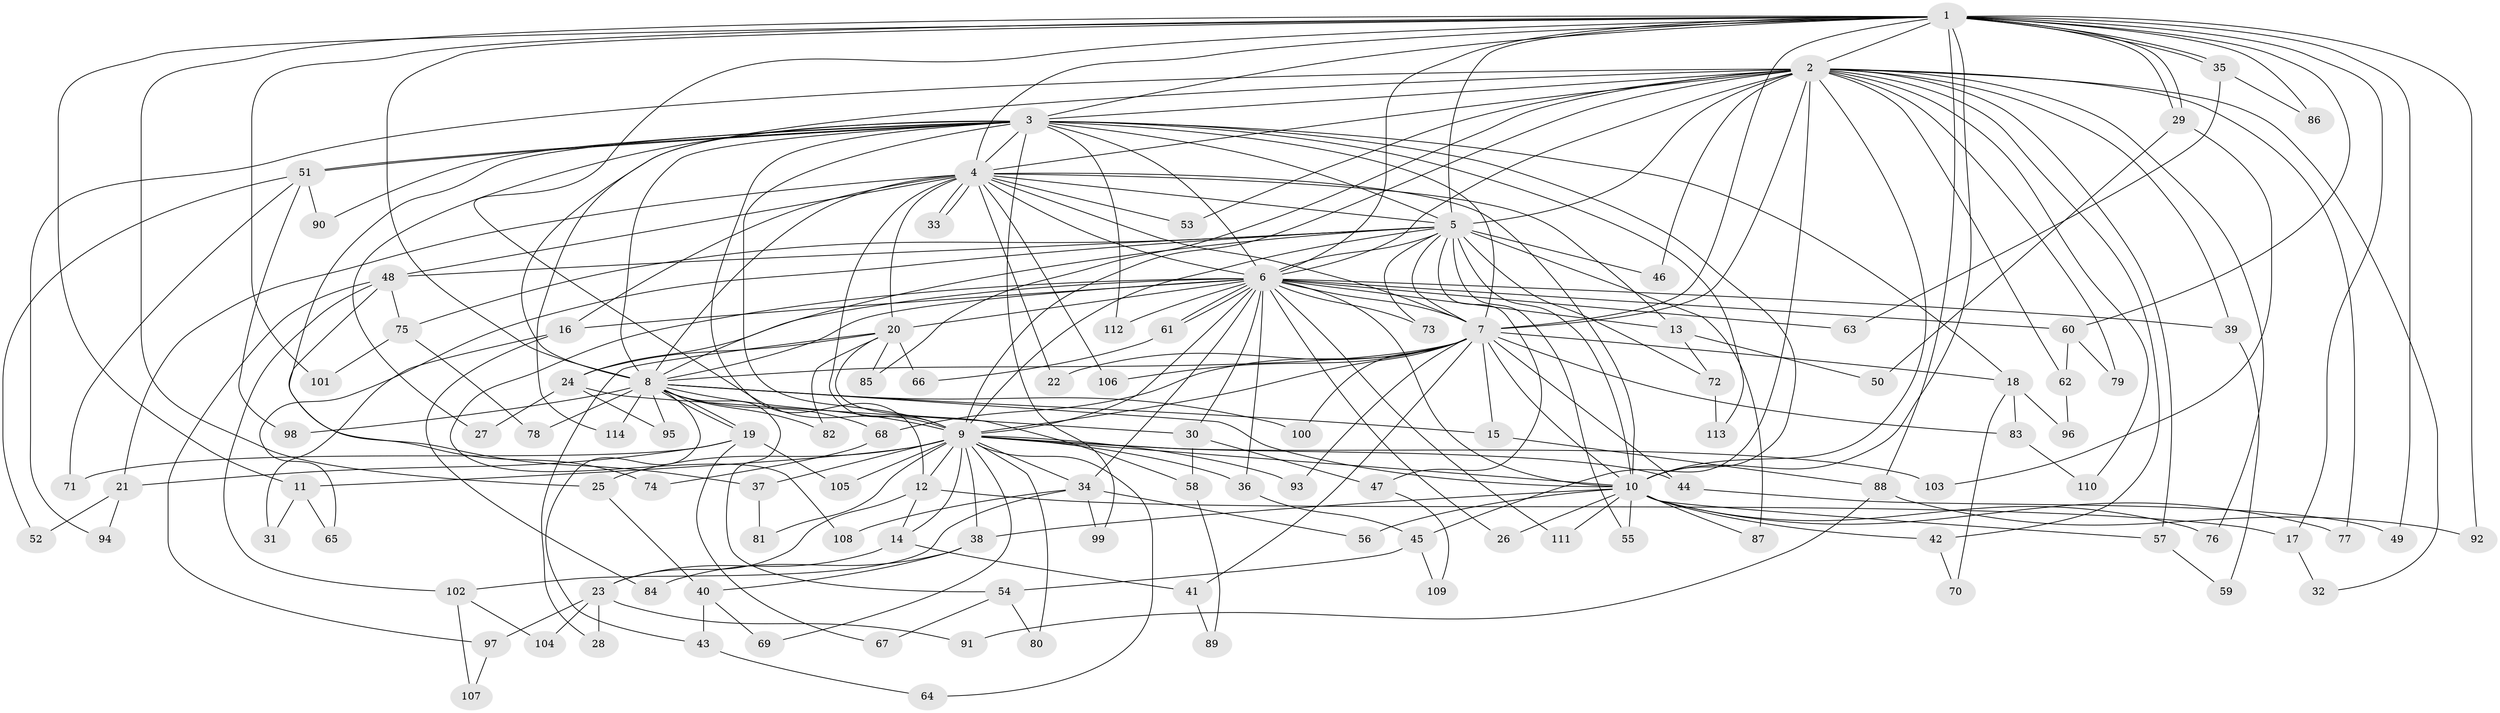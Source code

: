 // coarse degree distribution, {18: 0.0375, 3: 0.2375, 5: 0.075, 2: 0.3625, 4: 0.15, 15: 0.0125, 24: 0.0125, 6: 0.025, 22: 0.025, 8: 0.0125, 16: 0.025, 17: 0.0125, 1: 0.0125}
// Generated by graph-tools (version 1.1) at 2025/36/03/04/25 23:36:21]
// undirected, 114 vertices, 253 edges
graph export_dot {
  node [color=gray90,style=filled];
  1;
  2;
  3;
  4;
  5;
  6;
  7;
  8;
  9;
  10;
  11;
  12;
  13;
  14;
  15;
  16;
  17;
  18;
  19;
  20;
  21;
  22;
  23;
  24;
  25;
  26;
  27;
  28;
  29;
  30;
  31;
  32;
  33;
  34;
  35;
  36;
  37;
  38;
  39;
  40;
  41;
  42;
  43;
  44;
  45;
  46;
  47;
  48;
  49;
  50;
  51;
  52;
  53;
  54;
  55;
  56;
  57;
  58;
  59;
  60;
  61;
  62;
  63;
  64;
  65;
  66;
  67;
  68;
  69;
  70;
  71;
  72;
  73;
  74;
  75;
  76;
  77;
  78;
  79;
  80;
  81;
  82;
  83;
  84;
  85;
  86;
  87;
  88;
  89;
  90;
  91;
  92;
  93;
  94;
  95;
  96;
  97;
  98;
  99;
  100;
  101;
  102;
  103;
  104;
  105;
  106;
  107;
  108;
  109;
  110;
  111;
  112;
  113;
  114;
  1 -- 2;
  1 -- 3;
  1 -- 4;
  1 -- 5;
  1 -- 6;
  1 -- 7;
  1 -- 8;
  1 -- 9;
  1 -- 10;
  1 -- 11;
  1 -- 17;
  1 -- 25;
  1 -- 29;
  1 -- 29;
  1 -- 35;
  1 -- 35;
  1 -- 49;
  1 -- 60;
  1 -- 86;
  1 -- 88;
  1 -- 92;
  1 -- 101;
  2 -- 3;
  2 -- 4;
  2 -- 5;
  2 -- 6;
  2 -- 7;
  2 -- 8;
  2 -- 9;
  2 -- 10;
  2 -- 32;
  2 -- 39;
  2 -- 42;
  2 -- 45;
  2 -- 46;
  2 -- 53;
  2 -- 57;
  2 -- 62;
  2 -- 76;
  2 -- 77;
  2 -- 79;
  2 -- 85;
  2 -- 94;
  2 -- 110;
  3 -- 4;
  3 -- 5;
  3 -- 6;
  3 -- 7;
  3 -- 8;
  3 -- 9;
  3 -- 10;
  3 -- 12;
  3 -- 18;
  3 -- 27;
  3 -- 37;
  3 -- 51;
  3 -- 51;
  3 -- 90;
  3 -- 99;
  3 -- 112;
  3 -- 113;
  3 -- 114;
  4 -- 5;
  4 -- 6;
  4 -- 7;
  4 -- 8;
  4 -- 9;
  4 -- 10;
  4 -- 13;
  4 -- 16;
  4 -- 20;
  4 -- 21;
  4 -- 22;
  4 -- 33;
  4 -- 33;
  4 -- 48;
  4 -- 53;
  4 -- 106;
  5 -- 6;
  5 -- 7;
  5 -- 8;
  5 -- 9;
  5 -- 10;
  5 -- 46;
  5 -- 47;
  5 -- 48;
  5 -- 55;
  5 -- 65;
  5 -- 72;
  5 -- 73;
  5 -- 75;
  5 -- 87;
  6 -- 7;
  6 -- 8;
  6 -- 9;
  6 -- 10;
  6 -- 13;
  6 -- 16;
  6 -- 20;
  6 -- 24;
  6 -- 26;
  6 -- 30;
  6 -- 34;
  6 -- 36;
  6 -- 39;
  6 -- 60;
  6 -- 61;
  6 -- 61;
  6 -- 63;
  6 -- 73;
  6 -- 108;
  6 -- 111;
  6 -- 112;
  7 -- 8;
  7 -- 9;
  7 -- 10;
  7 -- 15;
  7 -- 18;
  7 -- 22;
  7 -- 41;
  7 -- 44;
  7 -- 68;
  7 -- 83;
  7 -- 93;
  7 -- 100;
  7 -- 106;
  8 -- 9;
  8 -- 10;
  8 -- 15;
  8 -- 19;
  8 -- 19;
  8 -- 43;
  8 -- 54;
  8 -- 68;
  8 -- 78;
  8 -- 82;
  8 -- 95;
  8 -- 98;
  8 -- 100;
  8 -- 114;
  9 -- 10;
  9 -- 11;
  9 -- 12;
  9 -- 14;
  9 -- 25;
  9 -- 34;
  9 -- 36;
  9 -- 37;
  9 -- 38;
  9 -- 44;
  9 -- 64;
  9 -- 69;
  9 -- 80;
  9 -- 81;
  9 -- 93;
  9 -- 103;
  9 -- 105;
  10 -- 26;
  10 -- 38;
  10 -- 42;
  10 -- 55;
  10 -- 56;
  10 -- 57;
  10 -- 76;
  10 -- 77;
  10 -- 87;
  10 -- 111;
  11 -- 31;
  11 -- 65;
  12 -- 14;
  12 -- 17;
  12 -- 23;
  13 -- 50;
  13 -- 72;
  14 -- 23;
  14 -- 41;
  15 -- 88;
  16 -- 31;
  16 -- 84;
  17 -- 32;
  18 -- 70;
  18 -- 83;
  18 -- 96;
  19 -- 21;
  19 -- 67;
  19 -- 71;
  19 -- 105;
  20 -- 24;
  20 -- 28;
  20 -- 58;
  20 -- 66;
  20 -- 82;
  20 -- 85;
  21 -- 52;
  21 -- 94;
  23 -- 28;
  23 -- 91;
  23 -- 97;
  23 -- 104;
  24 -- 27;
  24 -- 30;
  24 -- 95;
  25 -- 40;
  29 -- 50;
  29 -- 103;
  30 -- 47;
  30 -- 58;
  34 -- 56;
  34 -- 99;
  34 -- 102;
  34 -- 108;
  35 -- 63;
  35 -- 86;
  36 -- 45;
  37 -- 81;
  38 -- 40;
  38 -- 84;
  39 -- 59;
  40 -- 43;
  40 -- 69;
  41 -- 89;
  42 -- 70;
  43 -- 64;
  44 -- 49;
  45 -- 54;
  45 -- 109;
  47 -- 109;
  48 -- 74;
  48 -- 75;
  48 -- 97;
  48 -- 102;
  51 -- 52;
  51 -- 71;
  51 -- 90;
  51 -- 98;
  54 -- 67;
  54 -- 80;
  57 -- 59;
  58 -- 89;
  60 -- 62;
  60 -- 79;
  61 -- 66;
  62 -- 96;
  68 -- 74;
  72 -- 113;
  75 -- 78;
  75 -- 101;
  83 -- 110;
  88 -- 91;
  88 -- 92;
  97 -- 107;
  102 -- 104;
  102 -- 107;
}
